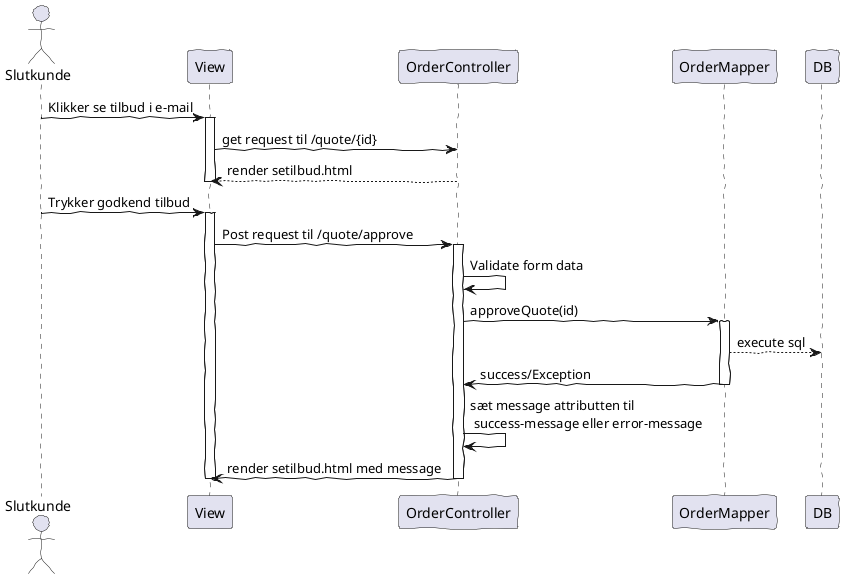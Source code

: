 @startuml
'https://plantuml.com/sequence-diagram
!pragma layout smetana
skinparam handwritten true

actor Slutkunde
participant View as V
participant "OrderController" as C
participant "OrderMapper" as M
participant DB

Slutkunde -> V: Klikker se tilbud i e-mail
activate V
V -> C: get request til /quote/{id}
C --> V: render setilbud.html
deactivate V

Slutkunde -> V: Trykker godkend tilbud
activate V

V -> C: Post request til /quote/approve
activate C
C -> C: Validate form data
C -> M: approveQuote(id)
activate M
M --> DB: execute sql
M -> C: success/Exception
deactivate M
C -> C : sæt message attributten til\n success-message eller error-message
C -> V: render setilbud.html med message
deactivate C



deactivate V

@enduml